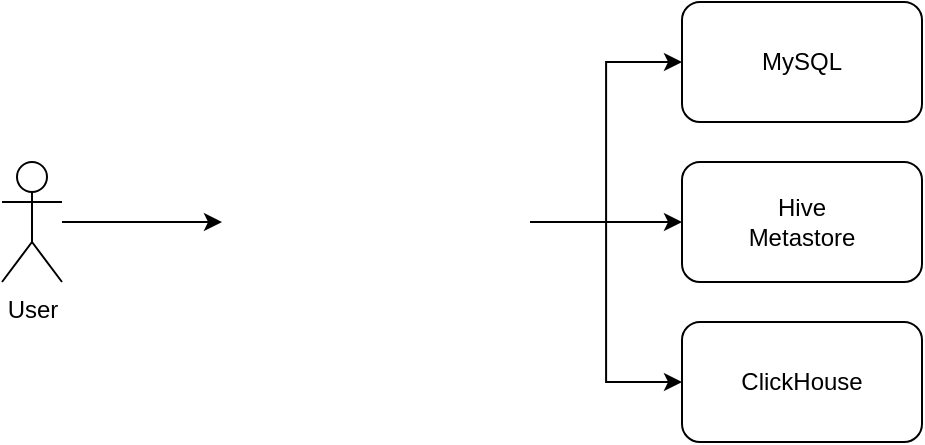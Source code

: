 <mxfile version="19.0.3" type="device"><diagram id="8WqQq6PJTJmHk18qnL7Y" name="Page-1"><mxGraphModel dx="1106" dy="876" grid="1" gridSize="10" guides="1" tooltips="1" connect="1" arrows="1" fold="1" page="1" pageScale="1" pageWidth="850" pageHeight="1100" math="0" shadow="0"><root><mxCell id="0"/><mxCell id="1" parent="0"/><mxCell id="IaKTScSPrTFE-yZszLLC-18" value="" style="edgeStyle=orthogonalEdgeStyle;rounded=0;orthogonalLoop=1;jettySize=auto;html=1;" parent="1" source="IaKTScSPrTFE-yZszLLC-2" target="IaKTScSPrTFE-yZszLLC-5" edge="1"><mxGeometry relative="1" as="geometry"/></mxCell><mxCell id="IaKTScSPrTFE-yZszLLC-19" style="edgeStyle=orthogonalEdgeStyle;rounded=0;orthogonalLoop=1;jettySize=auto;html=1;exitX=1;exitY=0.5;exitDx=0;exitDy=0;entryX=0;entryY=0.5;entryDx=0;entryDy=0;" parent="1" source="IaKTScSPrTFE-yZszLLC-2" target="IaKTScSPrTFE-yZszLLC-6" edge="1"><mxGeometry relative="1" as="geometry"/></mxCell><mxCell id="IaKTScSPrTFE-yZszLLC-20" style="edgeStyle=orthogonalEdgeStyle;rounded=0;orthogonalLoop=1;jettySize=auto;html=1;entryX=0;entryY=0.5;entryDx=0;entryDy=0;" parent="1" source="IaKTScSPrTFE-yZszLLC-2" target="IaKTScSPrTFE-yZszLLC-7" edge="1"><mxGeometry relative="1" as="geometry"/></mxCell><mxCell id="IaKTScSPrTFE-yZszLLC-2" value="" style="shape=image;verticalLabelPosition=bottom;labelBackgroundColor=default;verticalAlign=top;aspect=fixed;imageAspect=0;image=https://upload.wikimedia.org/wikipedia/commons/thumb/f/f3/Apache_Spark_logo.svg/2880px-Apache_Spark_logo.svg.png;" parent="1" vertex="1"><mxGeometry x="360" y="510" width="154.07" height="80" as="geometry"/></mxCell><mxCell id="IaKTScSPrTFE-yZszLLC-5" value="Hive&lt;br&gt;Metastore" style="rounded=1;whiteSpace=wrap;html=1;" parent="1" vertex="1"><mxGeometry x="590" y="520" width="120" height="60" as="geometry"/></mxCell><mxCell id="IaKTScSPrTFE-yZszLLC-6" value="MySQL" style="rounded=1;whiteSpace=wrap;html=1;" parent="1" vertex="1"><mxGeometry x="590" y="440" width="120" height="60" as="geometry"/></mxCell><mxCell id="IaKTScSPrTFE-yZszLLC-7" value="ClickHouse" style="rounded=1;whiteSpace=wrap;html=1;" parent="1" vertex="1"><mxGeometry x="590" y="600" width="120" height="60" as="geometry"/></mxCell><mxCell id="IaKTScSPrTFE-yZszLLC-21" value="" style="edgeStyle=orthogonalEdgeStyle;rounded=0;orthogonalLoop=1;jettySize=auto;html=1;" parent="1" source="IaKTScSPrTFE-yZszLLC-8" target="IaKTScSPrTFE-yZszLLC-2" edge="1"><mxGeometry relative="1" as="geometry"/></mxCell><mxCell id="IaKTScSPrTFE-yZszLLC-8" value="User" style="shape=umlActor;verticalLabelPosition=bottom;verticalAlign=top;html=1;outlineConnect=0;" parent="1" vertex="1"><mxGeometry x="250" y="520" width="30" height="60" as="geometry"/></mxCell></root></mxGraphModel></diagram></mxfile>